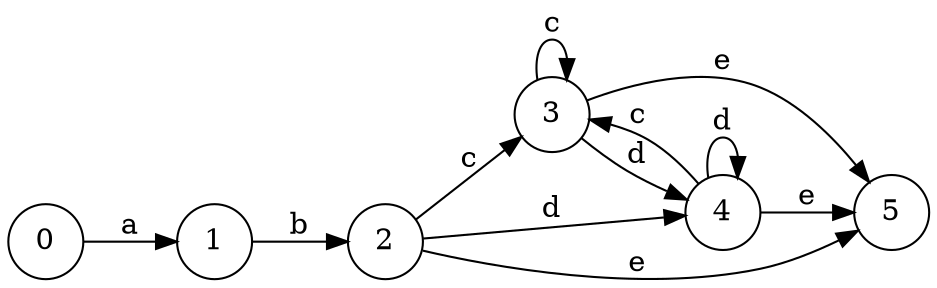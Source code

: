 digraph g{
	rankdir=LR;
	size="8.5"
	node [shape = circle];
	0 -> 1 [label = "a"]
	1 -> 2 [label = "b"]
	2 -> 3 [label = "c"]
	2 -> 4 [label = "d"]
	2 -> 5 [label = "e"]
	3 -> 3 [label = "c"]
	3 -> 4 [label = "d"]
	3 -> 5 [label = "e"]
	4 -> 3 [label = "c"]
	4 -> 4 [label = "d"]
	4 -> 5 [label = "e"]
}